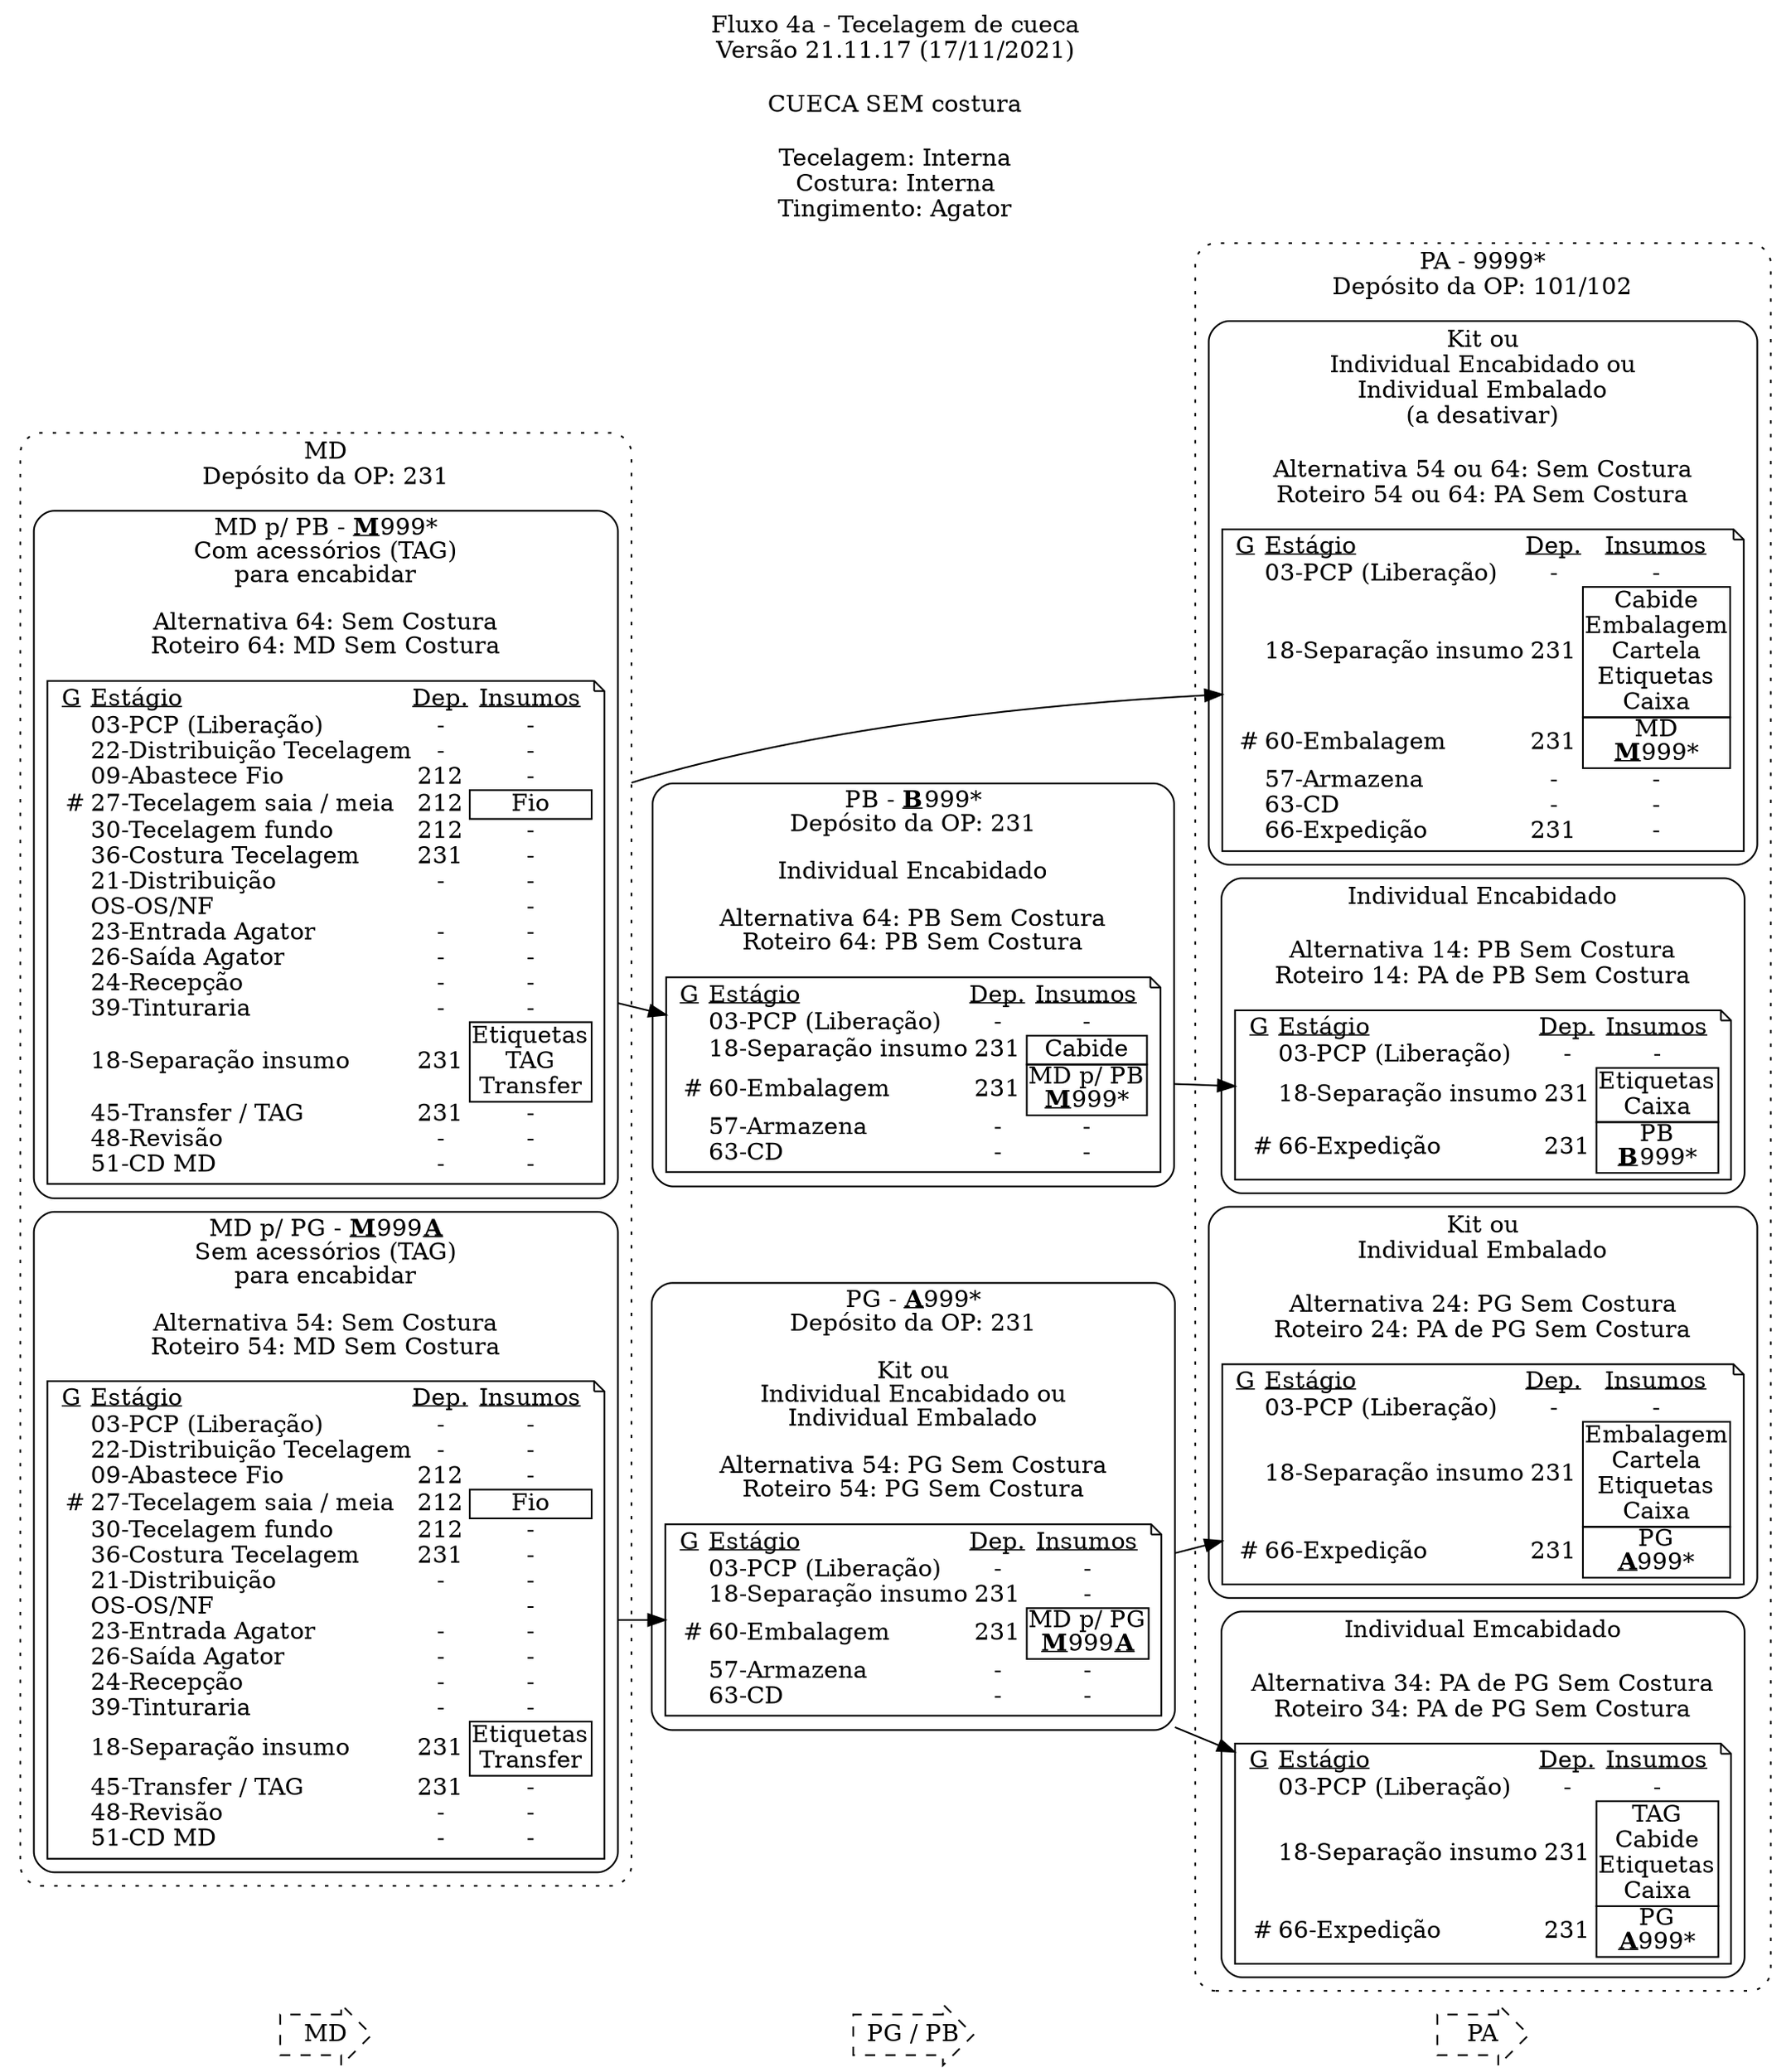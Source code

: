 digraph G {
  compound=true
  newrank=true
  rankdir = LR

  labelloc="t"
  label=<Fluxo 4a - Tecelagem de cueca<br
    />Versão 21.11.17 (17/11/2021)<br
    /><br
    />CUECA SEM costura<br
    /><br
    />Tecelagem: Interna<br
    />Costura: Interna<br
    />Tingimento: Agator>

  L_MD [shape=rarrow,style=dashed,label="MD"]
  L_PGPB [shape=rarrow,style=dashed,label="PG / PB"]
  L_PA [shape=rarrow,style=dashed,label="PA"]

  L_MD -> L_PGPB -> L_PA [style=invis]

  {
    node [
      shape = "note"
    ]

    subgraph cluster_pa {
      label = <PA - 9999*<br
        />Depósito da OP: 101/102>
      style="dotted, rounded"

      subgraph cluster_pa0x {
        label = <Kit ou<br
          />Individual Encabidado ou<br
          />Individual Embalado<br
          />(a desativar)<br
          /><br
          />Alternativa 54 ou 64: Sem Costura<br
          />Roteiro 54 ou 64: PA Sem Costura>
        style=rounded
        pa0x [
          label = <
          <table BORDER="0" CELLPADDING="0" CELLSPACING="0">
          <tr cellpadding="0"><td><u>G</u> </td><td align="left"><u>Estágio</u></td><td><u>Dep.</u></td><td><u>Insumos</u></td></tr>
            <tr><td></td><td align="left">03-PCP (Liberação)</td><td>-</td><td>-</td></tr>
            <tr><td></td><td align="left">18-Separação insumo</td><td>231</td><td><table BORDER="1" CELLPADDING="0" CELLSPACING="0"><tr><td BORDER="0">Cabide</td></tr><tr><td BORDER="0">Embalagem</td></tr><tr><td BORDER="0">Cartela</td></tr><tr><td BORDER="0">Etiquetas</td></tr><tr><td BORDER="0">Caixa</td></tr></table></td></tr>
            <tr><td>#</td><td align="left">60-Embalagem</td><td>231</td><td><table BORDER="1" CELLPADDING="0" CELLSPACING="0"><tr><td BORDER="0">MD<br /><b><u>M</u></b>999*</td></tr></table></td></tr>
            <tr><td></td><td align="left">57-Armazena</td><td>-</td><td>-</td></tr>
            <tr><td></td><td align="left">63-CD</td><td>-</td><td>-</td></tr>
            <tr><td></td><td align="left">66-Expedição</td><td>231</td><td>-</td></tr>
          </table>
          >
        ]
      }
      subgraph cluster_pa1x {
        label = <Individual Encabidado<br
          /><br
          />Alternativa 14: PB Sem Costura<br
          />Roteiro 14: PA de PB Sem Costura>
        style=rounded
        pa1x [
          label = <
          <table BORDER="0" CELLPADDING="0" CELLSPACING="0">
          <tr cellpadding="0"><td><u>G</u> </td><td align="left"><u>Estágio</u></td><td><u>Dep.</u></td><td><u>Insumos</u></td></tr>
            <tr><td></td><td align="left">03-PCP (Liberação)</td><td>-</td><td>-</td></tr>
            <tr><td></td><td align="left">18-Separação insumo</td><td>231</td><td><table BORDER="1" CELLPADDING="0" CELLSPACING="0"><tr><td BORDER="0">Etiquetas</td></tr><tr><td BORDER="0">Caixa</td></tr></table></td></tr>
            <tr><td>#</td><td align="left">66-Expedição</td><td>231</td><td><table BORDER="1" CELLPADDING="0" CELLSPACING="0"><tr><td BORDER="0">PB<br /><b><u>B</u></b>999*</td></tr></table></td></tr>
          </table>
          >
        ]
      }

      subgraph cluster_pa2x {
        label = <Kit ou<br
          />Individual Embalado<br
          /><br
          />Alternativa 24: PG Sem Costura<br
          />Roteiro 24: PA de PG Sem Costura>
        style=rounded
        pa2x [
          label = <
          <table BORDER="0" CELLPADDING="0" CELLSPACING="0">
          <tr cellpadding="0"><td><u>G</u> </td><td align="left"><u>Estágio</u></td><td><u>Dep.</u></td><td><u>Insumos</u></td></tr>
            <tr><td></td><td align="left">03-PCP (Liberação)</td><td>-</td><td>-</td></tr>
            <tr><td></td><td align="left">18-Separação insumo</td><td>231</td><td><table BORDER="1" CELLPADDING="0" CELLSPACING="0"><tr><td BORDER="0">Embalagem</td></tr><tr><td BORDER="0">Cartela</td></tr><tr><td BORDER="0">Etiquetas</td></tr><tr><td BORDER="0">Caixa</td></tr></table></td></tr>
            <tr><td>#</td><td align="left">66-Expedição</td><td>231</td><td><table BORDER="1" CELLPADDING="0" CELLSPACING="0"><tr><td BORDER="0">PG<br /><b><u>A</u></b>999*</td></tr></table></td></tr>
          </table>
          >
        ]
      }

      subgraph cluster_pa3x {
        label = <Individual Emcabidado<br
          /><br
          />Alternativa 34: PA de PG Sem Costura<br
          />Roteiro 34: PA de PG Sem Costura>
        style=rounded
        pa3x [
          label = <
          <table BORDER="0" CELLPADDING="0" CELLSPACING="0">
          <tr cellpadding="0"><td><u>G</u> </td><td align="left"><u>Estágio</u></td><td><u>Dep.</u></td><td><u>Insumos</u></td></tr>
            <tr><td></td><td align="left">03-PCP (Liberação)</td><td>-</td><td>-</td></tr>
            <tr><td></td><td align="left">18-Separação insumo</td><td>231</td><td><table BORDER="1" CELLPADDING="0" CELLSPACING="0"><tr><td BORDER="0">TAG</td></tr><tr><td BORDER="0">Cabide</td></tr><tr><td BORDER="0">Etiquetas</td></tr><tr><td BORDER="0">Caixa</td></tr></table></td></tr>
            <tr><td>#</td><td align="left">66-Expedição</td><td>231</td><td><table BORDER="1" CELLPADDING="0" CELLSPACING="0"><tr><td BORDER="0">PG<br /><b><u>A</u></b>999*</td></tr></table></td></tr>
          </table>
          >
        ]
      }

    }

    subgraph cluster_md {
      label = <MD<br
        />Depósito da OP: 231>
      style="dotted, rounded"

      subgraph cluster_mdpb {
        label = <MD p/ PB - <b><u>M</u></b>999*<br
          />Com acessórios (TAG)<br
          />para encabidar<br
          /><br
          />Alternativa 64: Sem Costura<br
          />Roteiro 64: MD Sem Costura>
        style=rounded
        mdpb [
          label = <
          <table BORDER="0" CELLPADDING="0" CELLSPACING="0">
          <tr cellpadding="0"><td><u>G</u> </td><td align="left"><u>Estágio</u></td><td><u>Dep.</u></td><td><u>Insumos</u></td></tr>
            <tr><td></td><td align="left">03-PCP (Liberação)</td><td>-</td><td>-</td></tr>
            <tr><td></td><td align="left">22-Distribuição Tecelagem</td><td>-</td><td>-</td></tr>
            <tr><td></td><td align="left">09-Abastece Fio</td><td>212</td><td>-</td></tr>
            <tr><td>#</td><td align="left">27-Tecelagem saia / meia</td><td>212</td><td><table BORDER="1" CELLPADDING="0" CELLSPACING="0"><tr><td BORDER="0">Fio</td></tr></table></td></tr>
            <tr><td></td><td align="left">30-Tecelagem fundo</td><td>212</td><td>-</td></tr>
            <tr><td></td><td align="left">36-Costura Tecelagem</td><td>231</td><td>-</td></tr>
            <tr><td></td><td align="left">21-Distribuição</td><td>-</td><td>-</td></tr>
            <tr><td></td><td align="left">OS-OS/NF</td><td></td><td>-</td></tr>
            <tr><td></td><td align="left">23-Entrada Agator</td><td>-</td><td>-</td></tr>
            <tr><td></td><td align="left">26-Saída Agator</td><td>-</td><td>-</td></tr>
            <tr><td></td><td align="left">24-Recepção</td><td>-</td><td>-</td></tr>
            <tr><td></td><td align="left">39-Tinturaria</td><td>-</td><td>-</td></tr>
            <tr><td></td><td align="left">18-Separação insumo</td><td>231</td><td><table BORDER="1" CELLPADDING="0" CELLSPACING="0"><tr><td BORDER="0">Etiquetas</td></tr><tr><td BORDER="0">TAG</td></tr><tr><td BORDER="0">Transfer</td></tr></table></td></tr>
            <tr><td></td><td align="left">45-Transfer / TAG</td><td>231</td><td>-</td></tr>
            <tr><td></td><td align="left">48-Revisão</td><td>-</td><td>-</td></tr>
            <tr><td></td><td align="left">51-CD MD</td><td>-</td><td>-</td></tr>
          </table>
          >
        ]
      }

      subgraph cluster_mdpg {
        label = <MD p/ PG - <b><u>M</u></b>999<b><u>A</u></b><br
          />Sem acessórios (TAG)<br
          />para encabidar<br
          /><br
          />Alternativa 54: Sem Costura<br
          />Roteiro 54: MD Sem Costura>
        style=rounded
        mdpg [
          label = <
          <table BORDER="0" CELLPADDING="0" CELLSPACING="0">
          <tr cellpadding="0"><td><u>G</u> </td><td align="left"><u>Estágio</u></td><td><u>Dep.</u></td><td><u>Insumos</u></td></tr>
            <tr><td></td><td align="left">03-PCP (Liberação)</td><td>-</td><td>-</td></tr>
            <tr><td></td><td align="left">22-Distribuição Tecelagem</td><td>-</td><td>-</td></tr>
            <tr><td></td><td align="left">09-Abastece Fio</td><td>212</td><td>-</td></tr>
            <tr><td>#</td><td align="left">27-Tecelagem saia / meia</td><td>212</td><td><table BORDER="1" CELLPADDING="0" CELLSPACING="0"><tr><td BORDER="0">Fio</td></tr></table></td></tr>
            <tr><td></td><td align="left">30-Tecelagem fundo</td><td>212</td><td>-</td></tr>
            <tr><td></td><td align="left">36-Costura Tecelagem</td><td>231</td><td>-</td></tr>
            <tr><td></td><td align="left">21-Distribuição</td><td>-</td><td>-</td></tr>
            <tr><td></td><td align="left">OS-OS/NF</td><td></td><td>-</td></tr>
            <tr><td></td><td align="left">23-Entrada Agator</td><td>-</td><td>-</td></tr>
            <tr><td></td><td align="left">26-Saída Agator</td><td>-</td><td>-</td></tr>
            <tr><td></td><td align="left">24-Recepção</td><td>-</td><td>-</td></tr>
            <tr><td></td><td align="left">39-Tinturaria</td><td>-</td><td>-</td></tr>
            <tr><td></td><td align="left">18-Separação insumo</td><td>231</td><td><table BORDER="1" CELLPADDING="0" CELLSPACING="0"><tr><td BORDER="0">Etiquetas</td></tr><tr><td BORDER="0">Transfer</td></tr></table></td></tr>
            <tr><td></td><td align="left">45-Transfer / TAG</td><td>231</td><td>-</td></tr>
            <tr><td></td><td align="left">48-Revisão</td><td>-</td><td>-</td></tr>
            <tr><td></td><td align="left">51-CD MD</td><td>-</td><td>-</td></tr>
          </table>
          >
        ]
      }

    }

    subgraph cluster_pb1x {
      label = <PB - <b><u>B</u></b>999*<br
        />Depósito da OP: 231<br
        /><br
        />Individual Encabidado<br
        /><br
        />Alternativa 64: PB Sem Costura<br
        />Roteiro 64: PB Sem Costura>
      style=rounded
      pb1x [
        label = <
        <table BORDER="0" CELLPADDING="0" CELLSPACING="0">
        <tr cellpadding="0"><td><u>G</u> </td><td align="left"><u>Estágio</u></td><td><u>Dep.</u></td><td><u>Insumos</u></td></tr>
          <tr><td></td><td align="left">03-PCP (Liberação)</td><td>-</td><td>-</td></tr>
          <tr><td></td><td align="left">18-Separação insumo</td><td>231</td><td><table BORDER="1" CELLPADDING="0" CELLSPACING="0"><tr><td BORDER="0">Cabide</td></tr></table></td></tr>
          <tr><td>#</td><td align="left">60-Embalagem</td><td>231</td><td><table BORDER="1" CELLPADDING="0" CELLSPACING="0"><tr><td BORDER="0">MD p/ PB<br /><b><u>M</u></b>999*</td></tr></table></td></tr>
          <tr><td></td><td align="left">57-Armazena</td><td>-</td><td>-</td></tr>
          <tr><td></td><td align="left">63-CD</td><td>-</td><td>-</td></tr>
        </table>
        >
      ]
    }

    subgraph cluster_pg2x {
      label = <PG - <b><u>A</u></b>999*<br
        />Depósito da OP: 231<br
        /><br
        />Kit ou<br
        />Individual Encabidado ou<br
        />Individual Embalado<br
        /><br
        />Alternativa 54: PG Sem Costura<br
        />Roteiro 54: PG Sem Costura>
      style=rounded
      pg2x [
        label = <
        <table BORDER="0" CELLPADDING="0" CELLSPACING="0">
        <tr cellpadding="0"><td><u>G</u> </td><td align="left"><u>Estágio</u></td><td><u>Dep.</u></td><td><u>Insumos</u></td></tr>
          <tr><td></td><td align="left">03-PCP (Liberação)</td><td>-</td><td>-</td></tr>
          <tr><td></td><td align="left">18-Separação insumo</td><td>231</td><td>-</td></tr>
          <tr><td>#</td><td align="left">60-Embalagem</td><td>231</td><td><table BORDER="1" CELLPADDING="0" CELLSPACING="0"><tr><td BORDER="0">MD p/ PG<br /><b><u>M</u></b>999<b><u>A</u></b></td></tr></table></td></tr>
          <tr><td></td><td align="left">57-Armazena</td><td>-</td><td>-</td></tr>
          <tr><td></td><td align="left">63-CD</td><td>-</td><td>-</td></tr>
        </table>
        >
      ]
    }

  }

  {rank = same L_MD mdpb mdpg}
  {rank = same L_PGPB pb1x pg2x}
  {rank = same L_PA pa0x pa1x pa2x pa3x}

  mdpb -> pb1x [ltail=cluster_mdpb]
  mdpg -> pg2x [ltail=cluster_mdpg]
  mdpb -> pa0x [ltail=cluster_md]
  pb1x -> pa1x [ltail=cluster_pb1x]
  pg2x -> pa2x [ltail=cluster_pg2x]
  pg2x -> pa3x [ltail=cluster_pg2x]

}
